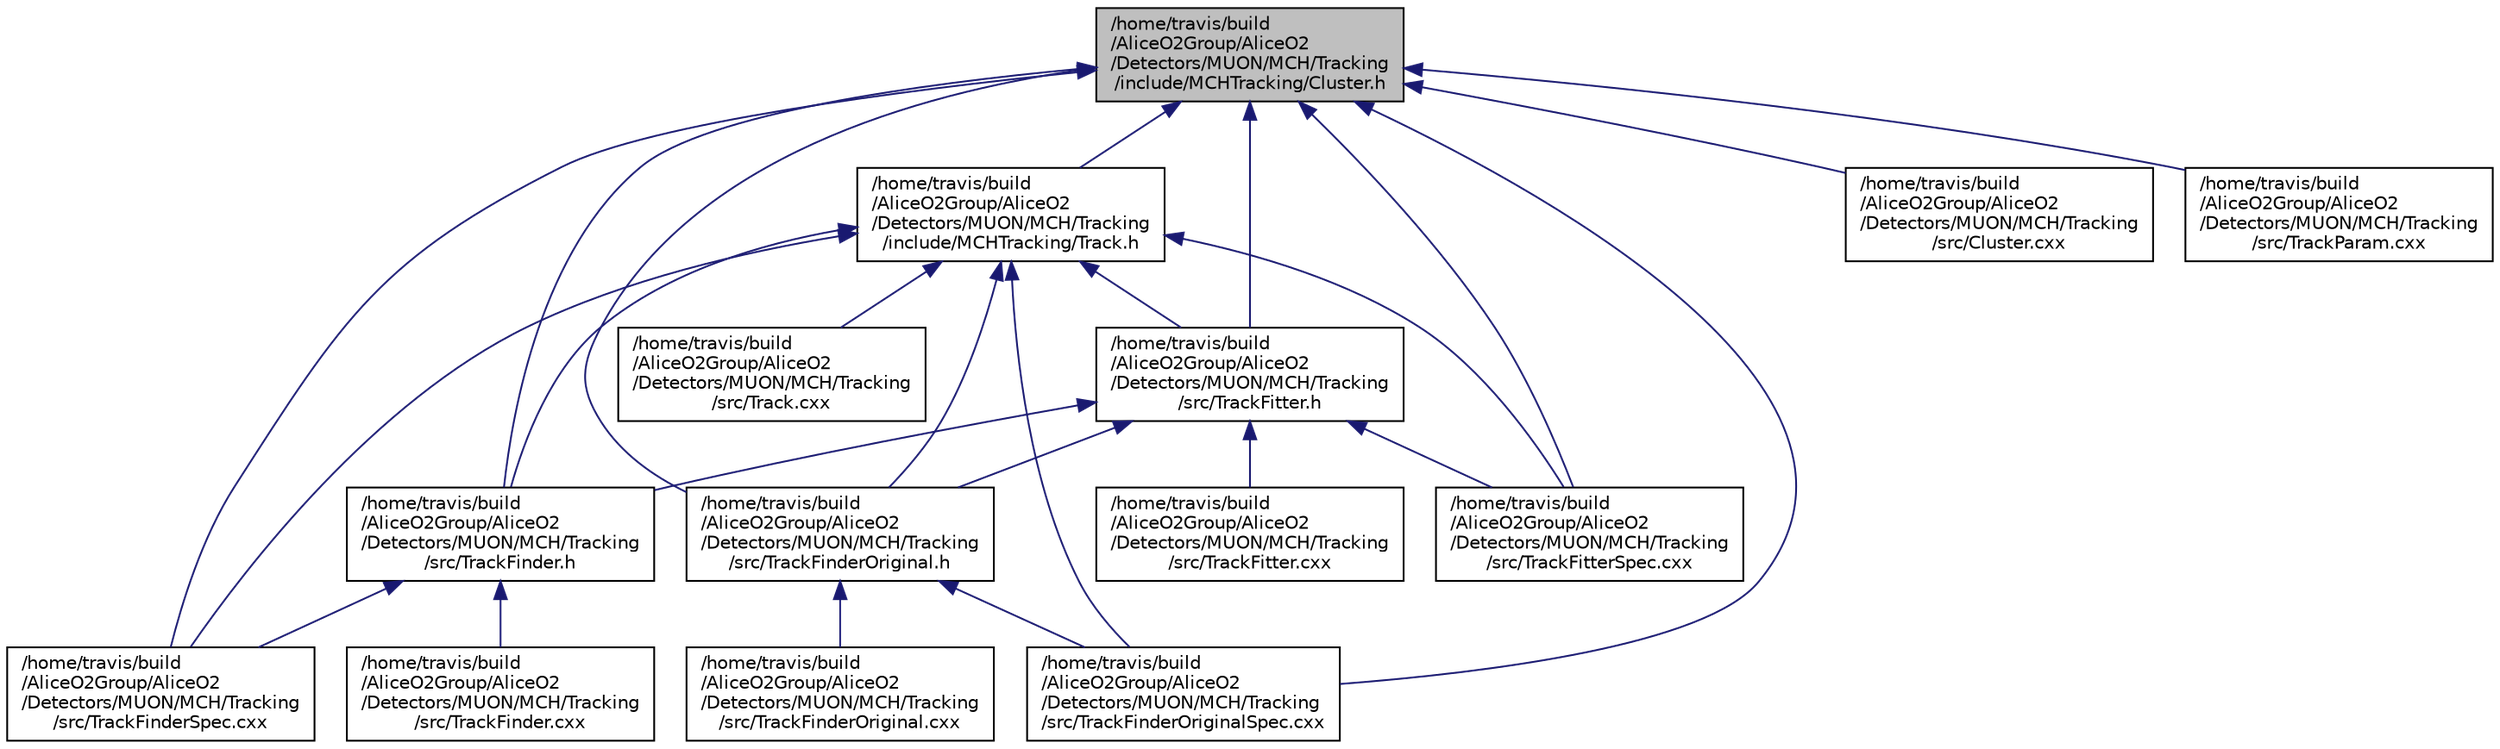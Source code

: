 digraph "/home/travis/build/AliceO2Group/AliceO2/Detectors/MUON/MCH/Tracking/include/MCHTracking/Cluster.h"
{
 // INTERACTIVE_SVG=YES
  bgcolor="transparent";
  edge [fontname="Helvetica",fontsize="10",labelfontname="Helvetica",labelfontsize="10"];
  node [fontname="Helvetica",fontsize="10",shape=record];
  Node4 [label="/home/travis/build\l/AliceO2Group/AliceO2\l/Detectors/MUON/MCH/Tracking\l/include/MCHTracking/Cluster.h",height=0.2,width=0.4,color="black", fillcolor="grey75", style="filled", fontcolor="black"];
  Node4 -> Node5 [dir="back",color="midnightblue",fontsize="10",style="solid",fontname="Helvetica"];
  Node5 [label="/home/travis/build\l/AliceO2Group/AliceO2\l/Detectors/MUON/MCH/Tracking\l/include/MCHTracking/Track.h",height=0.2,width=0.4,color="black",URL="$df/d7a/Detectors_2MUON_2MCH_2Tracking_2include_2MCHTracking_2Track_8h.html"];
  Node5 -> Node6 [dir="back",color="midnightblue",fontsize="10",style="solid",fontname="Helvetica"];
  Node6 [label="/home/travis/build\l/AliceO2Group/AliceO2\l/Detectors/MUON/MCH/Tracking\l/src/Track.cxx",height=0.2,width=0.4,color="black",URL="$d9/da9/Detectors_2MUON_2MCH_2Tracking_2src_2Track_8cxx.html"];
  Node5 -> Node7 [dir="back",color="midnightblue",fontsize="10",style="solid",fontname="Helvetica"];
  Node7 [label="/home/travis/build\l/AliceO2Group/AliceO2\l/Detectors/MUON/MCH/Tracking\l/src/TrackFinder.h",height=0.2,width=0.4,color="black",URL="$d5/d91/TrackFinder_8h.html",tooltip="Definition of a class to reconstruct tracks. "];
  Node7 -> Node8 [dir="back",color="midnightblue",fontsize="10",style="solid",fontname="Helvetica"];
  Node8 [label="/home/travis/build\l/AliceO2Group/AliceO2\l/Detectors/MUON/MCH/Tracking\l/src/TrackFinder.cxx",height=0.2,width=0.4,color="black",URL="$d1/d8b/TrackFinder_8cxx.html",tooltip="Implementation of a class to reconstruct tracks. "];
  Node7 -> Node9 [dir="back",color="midnightblue",fontsize="10",style="solid",fontname="Helvetica"];
  Node9 [label="/home/travis/build\l/AliceO2Group/AliceO2\l/Detectors/MUON/MCH/Tracking\l/src/TrackFinderSpec.cxx",height=0.2,width=0.4,color="black",URL="$dd/dea/TrackFinderSpec_8cxx.html",tooltip="Implementation of a data processor to read clusters, reconstruct tracks and send them. "];
  Node5 -> Node10 [dir="back",color="midnightblue",fontsize="10",style="solid",fontname="Helvetica"];
  Node10 [label="/home/travis/build\l/AliceO2Group/AliceO2\l/Detectors/MUON/MCH/Tracking\l/src/TrackFitter.h",height=0.2,width=0.4,color="black",URL="$de/d6b/MUON_2MCH_2Tracking_2src_2TrackFitter_8h.html"];
  Node10 -> Node7 [dir="back",color="midnightblue",fontsize="10",style="solid",fontname="Helvetica"];
  Node10 -> Node11 [dir="back",color="midnightblue",fontsize="10",style="solid",fontname="Helvetica"];
  Node11 [label="/home/travis/build\l/AliceO2Group/AliceO2\l/Detectors/MUON/MCH/Tracking\l/src/TrackFinderOriginal.h",height=0.2,width=0.4,color="black",URL="$d7/d7f/TrackFinderOriginal_8h.html",tooltip="Definition of a class to reconstruct tracks with the original algorithm. "];
  Node11 -> Node12 [dir="back",color="midnightblue",fontsize="10",style="solid",fontname="Helvetica"];
  Node12 [label="/home/travis/build\l/AliceO2Group/AliceO2\l/Detectors/MUON/MCH/Tracking\l/src/TrackFinderOriginal.cxx",height=0.2,width=0.4,color="black",URL="$d6/d6d/TrackFinderOriginal_8cxx.html",tooltip="Implementation of a class to reconstruct tracks with the original algorithm. "];
  Node11 -> Node13 [dir="back",color="midnightblue",fontsize="10",style="solid",fontname="Helvetica"];
  Node13 [label="/home/travis/build\l/AliceO2Group/AliceO2\l/Detectors/MUON/MCH/Tracking\l/src/TrackFinderOriginalSpec.cxx",height=0.2,width=0.4,color="black",URL="$d7/d30/TrackFinderOriginalSpec_8cxx.html",tooltip="Implementation of a data processor to read clusters, reconstruct tracks and send them. "];
  Node10 -> Node14 [dir="back",color="midnightblue",fontsize="10",style="solid",fontname="Helvetica"];
  Node14 [label="/home/travis/build\l/AliceO2Group/AliceO2\l/Detectors/MUON/MCH/Tracking\l/src/TrackFitter.cxx",height=0.2,width=0.4,color="black",URL="$de/db3/MUON_2MCH_2Tracking_2src_2TrackFitter_8cxx.html"];
  Node10 -> Node15 [dir="back",color="midnightblue",fontsize="10",style="solid",fontname="Helvetica"];
  Node15 [label="/home/travis/build\l/AliceO2Group/AliceO2\l/Detectors/MUON/MCH/Tracking\l/src/TrackFitterSpec.cxx",height=0.2,width=0.4,color="black",URL="$db/d54/TrackFitterSpec_8cxx.html",tooltip="Implementation of a data processor to read, refit and send tracks with attached clusters. "];
  Node5 -> Node11 [dir="back",color="midnightblue",fontsize="10",style="solid",fontname="Helvetica"];
  Node5 -> Node13 [dir="back",color="midnightblue",fontsize="10",style="solid",fontname="Helvetica"];
  Node5 -> Node9 [dir="back",color="midnightblue",fontsize="10",style="solid",fontname="Helvetica"];
  Node5 -> Node15 [dir="back",color="midnightblue",fontsize="10",style="solid",fontname="Helvetica"];
  Node4 -> Node16 [dir="back",color="midnightblue",fontsize="10",style="solid",fontname="Helvetica"];
  Node16 [label="/home/travis/build\l/AliceO2Group/AliceO2\l/Detectors/MUON/MCH/Tracking\l/src/Cluster.cxx",height=0.2,width=0.4,color="black",URL="$d6/d5f/Detectors_2MUON_2MCH_2Tracking_2src_2Cluster_8cxx.html"];
  Node4 -> Node7 [dir="back",color="midnightblue",fontsize="10",style="solid",fontname="Helvetica"];
  Node4 -> Node10 [dir="back",color="midnightblue",fontsize="10",style="solid",fontname="Helvetica"];
  Node4 -> Node11 [dir="back",color="midnightblue",fontsize="10",style="solid",fontname="Helvetica"];
  Node4 -> Node13 [dir="back",color="midnightblue",fontsize="10",style="solid",fontname="Helvetica"];
  Node4 -> Node9 [dir="back",color="midnightblue",fontsize="10",style="solid",fontname="Helvetica"];
  Node4 -> Node15 [dir="back",color="midnightblue",fontsize="10",style="solid",fontname="Helvetica"];
  Node4 -> Node17 [dir="back",color="midnightblue",fontsize="10",style="solid",fontname="Helvetica"];
  Node17 [label="/home/travis/build\l/AliceO2Group/AliceO2\l/Detectors/MUON/MCH/Tracking\l/src/TrackParam.cxx",height=0.2,width=0.4,color="black",URL="$dc/d16/TrackParam_8cxx.html",tooltip="Implementation of the MCH track parameters for internal use. "];
}
